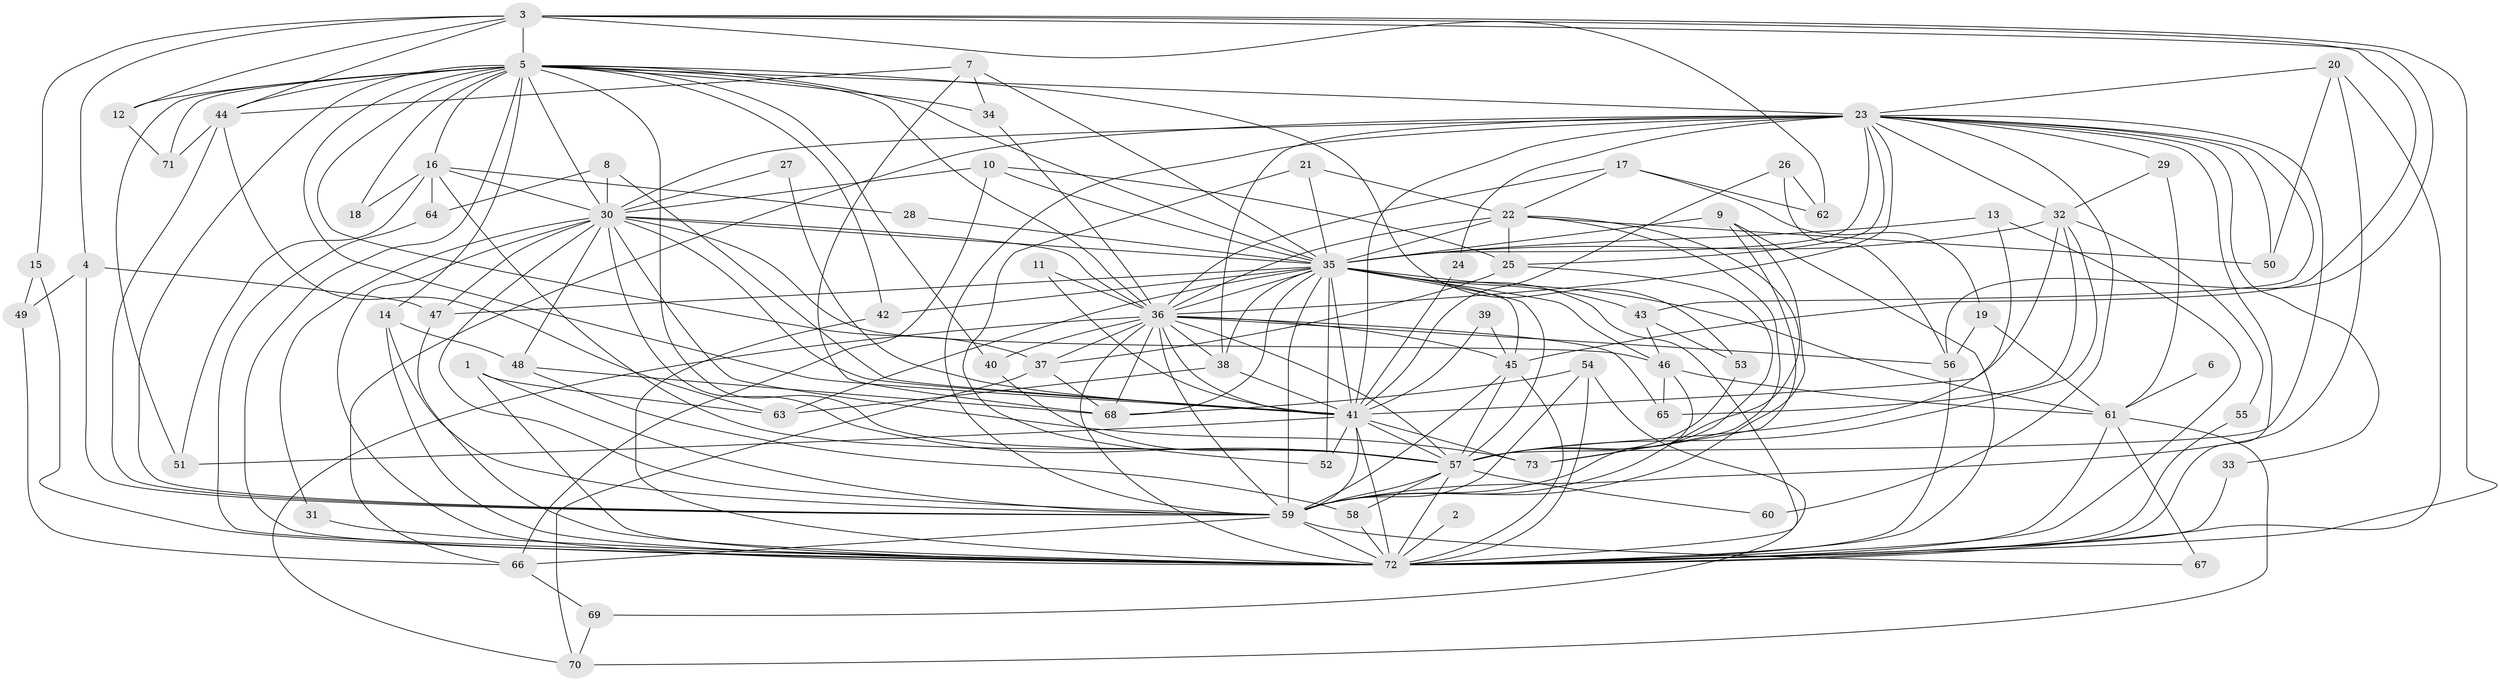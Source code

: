 // original degree distribution, {23: 0.00684931506849315, 20: 0.00684931506849315, 21: 0.00684931506849315, 28: 0.00684931506849315, 19: 0.00684931506849315, 32: 0.00684931506849315, 17: 0.00684931506849315, 24: 0.0136986301369863, 30: 0.00684931506849315, 8: 0.0136986301369863, 5: 0.0410958904109589, 6: 0.0136986301369863, 4: 0.0958904109589041, 7: 0.02054794520547945, 3: 0.19863013698630136, 9: 0.0136986301369863, 2: 0.5342465753424658}
// Generated by graph-tools (version 1.1) at 2025/01/03/09/25 03:01:33]
// undirected, 73 vertices, 212 edges
graph export_dot {
graph [start="1"]
  node [color=gray90,style=filled];
  1;
  2;
  3;
  4;
  5;
  6;
  7;
  8;
  9;
  10;
  11;
  12;
  13;
  14;
  15;
  16;
  17;
  18;
  19;
  20;
  21;
  22;
  23;
  24;
  25;
  26;
  27;
  28;
  29;
  30;
  31;
  32;
  33;
  34;
  35;
  36;
  37;
  38;
  39;
  40;
  41;
  42;
  43;
  44;
  45;
  46;
  47;
  48;
  49;
  50;
  51;
  52;
  53;
  54;
  55;
  56;
  57;
  58;
  59;
  60;
  61;
  62;
  63;
  64;
  65;
  66;
  67;
  68;
  69;
  70;
  71;
  72;
  73;
  1 -- 59 [weight=1.0];
  1 -- 63 [weight=1.0];
  1 -- 72 [weight=1.0];
  2 -- 72 [weight=1.0];
  3 -- 4 [weight=1.0];
  3 -- 5 [weight=1.0];
  3 -- 12 [weight=1.0];
  3 -- 15 [weight=1.0];
  3 -- 44 [weight=1.0];
  3 -- 45 [weight=1.0];
  3 -- 56 [weight=1.0];
  3 -- 62 [weight=1.0];
  3 -- 72 [weight=1.0];
  4 -- 47 [weight=1.0];
  4 -- 49 [weight=1.0];
  4 -- 59 [weight=1.0];
  5 -- 12 [weight=1.0];
  5 -- 14 [weight=1.0];
  5 -- 16 [weight=1.0];
  5 -- 18 [weight=1.0];
  5 -- 23 [weight=1.0];
  5 -- 30 [weight=1.0];
  5 -- 34 [weight=2.0];
  5 -- 35 [weight=1.0];
  5 -- 36 [weight=2.0];
  5 -- 37 [weight=1.0];
  5 -- 40 [weight=1.0];
  5 -- 41 [weight=1.0];
  5 -- 42 [weight=1.0];
  5 -- 44 [weight=1.0];
  5 -- 51 [weight=1.0];
  5 -- 53 [weight=1.0];
  5 -- 57 [weight=1.0];
  5 -- 59 [weight=2.0];
  5 -- 71 [weight=1.0];
  5 -- 72 [weight=1.0];
  6 -- 61 [weight=1.0];
  7 -- 34 [weight=1.0];
  7 -- 35 [weight=1.0];
  7 -- 44 [weight=1.0];
  7 -- 68 [weight=1.0];
  8 -- 30 [weight=1.0];
  8 -- 41 [weight=1.0];
  8 -- 64 [weight=1.0];
  9 -- 35 [weight=1.0];
  9 -- 59 [weight=1.0];
  9 -- 72 [weight=1.0];
  9 -- 73 [weight=1.0];
  10 -- 25 [weight=1.0];
  10 -- 30 [weight=1.0];
  10 -- 35 [weight=1.0];
  10 -- 66 [weight=1.0];
  11 -- 36 [weight=1.0];
  11 -- 41 [weight=1.0];
  12 -- 71 [weight=1.0];
  13 -- 35 [weight=1.0];
  13 -- 57 [weight=1.0];
  13 -- 72 [weight=1.0];
  14 -- 48 [weight=1.0];
  14 -- 59 [weight=1.0];
  14 -- 72 [weight=1.0];
  15 -- 49 [weight=1.0];
  15 -- 72 [weight=1.0];
  16 -- 18 [weight=1.0];
  16 -- 28 [weight=1.0];
  16 -- 30 [weight=2.0];
  16 -- 51 [weight=1.0];
  16 -- 57 [weight=1.0];
  16 -- 64 [weight=1.0];
  17 -- 19 [weight=1.0];
  17 -- 22 [weight=1.0];
  17 -- 36 [weight=1.0];
  17 -- 62 [weight=1.0];
  19 -- 56 [weight=1.0];
  19 -- 61 [weight=1.0];
  20 -- 23 [weight=1.0];
  20 -- 50 [weight=1.0];
  20 -- 59 [weight=1.0];
  20 -- 72 [weight=1.0];
  21 -- 22 [weight=1.0];
  21 -- 35 [weight=1.0];
  21 -- 52 [weight=1.0];
  22 -- 25 [weight=1.0];
  22 -- 35 [weight=1.0];
  22 -- 36 [weight=1.0];
  22 -- 50 [weight=1.0];
  22 -- 59 [weight=1.0];
  22 -- 73 [weight=1.0];
  23 -- 24 [weight=1.0];
  23 -- 25 [weight=1.0];
  23 -- 29 [weight=1.0];
  23 -- 30 [weight=2.0];
  23 -- 32 [weight=1.0];
  23 -- 33 [weight=1.0];
  23 -- 35 [weight=2.0];
  23 -- 36 [weight=1.0];
  23 -- 38 [weight=1.0];
  23 -- 41 [weight=1.0];
  23 -- 43 [weight=1.0];
  23 -- 50 [weight=1.0];
  23 -- 57 [weight=1.0];
  23 -- 59 [weight=3.0];
  23 -- 60 [weight=1.0];
  23 -- 66 [weight=1.0];
  23 -- 72 [weight=1.0];
  24 -- 41 [weight=1.0];
  25 -- 37 [weight=1.0];
  25 -- 57 [weight=1.0];
  26 -- 41 [weight=1.0];
  26 -- 56 [weight=1.0];
  26 -- 62 [weight=1.0];
  27 -- 30 [weight=1.0];
  27 -- 41 [weight=1.0];
  28 -- 35 [weight=1.0];
  29 -- 32 [weight=1.0];
  29 -- 61 [weight=1.0];
  30 -- 31 [weight=1.0];
  30 -- 35 [weight=1.0];
  30 -- 36 [weight=1.0];
  30 -- 41 [weight=1.0];
  30 -- 46 [weight=1.0];
  30 -- 47 [weight=1.0];
  30 -- 48 [weight=1.0];
  30 -- 57 [weight=1.0];
  30 -- 59 [weight=2.0];
  30 -- 72 [weight=1.0];
  30 -- 73 [weight=1.0];
  31 -- 72 [weight=1.0];
  32 -- 35 [weight=1.0];
  32 -- 41 [weight=2.0];
  32 -- 55 [weight=1.0];
  32 -- 57 [weight=1.0];
  32 -- 65 [weight=1.0];
  33 -- 72 [weight=1.0];
  34 -- 36 [weight=1.0];
  35 -- 36 [weight=1.0];
  35 -- 38 [weight=1.0];
  35 -- 41 [weight=3.0];
  35 -- 42 [weight=1.0];
  35 -- 43 [weight=1.0];
  35 -- 45 [weight=2.0];
  35 -- 46 [weight=2.0];
  35 -- 47 [weight=1.0];
  35 -- 52 [weight=1.0];
  35 -- 57 [weight=1.0];
  35 -- 59 [weight=2.0];
  35 -- 61 [weight=1.0];
  35 -- 63 [weight=1.0];
  35 -- 68 [weight=1.0];
  35 -- 72 [weight=1.0];
  36 -- 37 [weight=1.0];
  36 -- 38 [weight=1.0];
  36 -- 40 [weight=1.0];
  36 -- 41 [weight=1.0];
  36 -- 45 [weight=1.0];
  36 -- 56 [weight=1.0];
  36 -- 57 [weight=1.0];
  36 -- 59 [weight=3.0];
  36 -- 65 [weight=1.0];
  36 -- 68 [weight=1.0];
  36 -- 70 [weight=1.0];
  36 -- 72 [weight=2.0];
  37 -- 68 [weight=1.0];
  37 -- 70 [weight=1.0];
  38 -- 41 [weight=1.0];
  38 -- 63 [weight=1.0];
  39 -- 41 [weight=1.0];
  39 -- 45 [weight=1.0];
  40 -- 57 [weight=1.0];
  41 -- 51 [weight=2.0];
  41 -- 52 [weight=4.0];
  41 -- 57 [weight=1.0];
  41 -- 59 [weight=2.0];
  41 -- 72 [weight=1.0];
  41 -- 73 [weight=2.0];
  42 -- 72 [weight=1.0];
  43 -- 46 [weight=1.0];
  43 -- 53 [weight=1.0];
  44 -- 59 [weight=1.0];
  44 -- 63 [weight=1.0];
  44 -- 71 [weight=1.0];
  45 -- 57 [weight=1.0];
  45 -- 59 [weight=1.0];
  45 -- 72 [weight=1.0];
  46 -- 59 [weight=1.0];
  46 -- 61 [weight=1.0];
  46 -- 65 [weight=1.0];
  47 -- 72 [weight=1.0];
  48 -- 58 [weight=1.0];
  48 -- 68 [weight=1.0];
  49 -- 66 [weight=1.0];
  53 -- 57 [weight=1.0];
  54 -- 59 [weight=1.0];
  54 -- 68 [weight=1.0];
  54 -- 69 [weight=1.0];
  54 -- 72 [weight=1.0];
  55 -- 72 [weight=1.0];
  56 -- 72 [weight=1.0];
  57 -- 58 [weight=1.0];
  57 -- 59 [weight=3.0];
  57 -- 60 [weight=1.0];
  57 -- 72 [weight=1.0];
  58 -- 72 [weight=1.0];
  59 -- 66 [weight=1.0];
  59 -- 67 [weight=1.0];
  59 -- 72 [weight=2.0];
  61 -- 67 [weight=1.0];
  61 -- 70 [weight=1.0];
  61 -- 72 [weight=1.0];
  64 -- 72 [weight=1.0];
  66 -- 69 [weight=1.0];
  69 -- 70 [weight=1.0];
}
